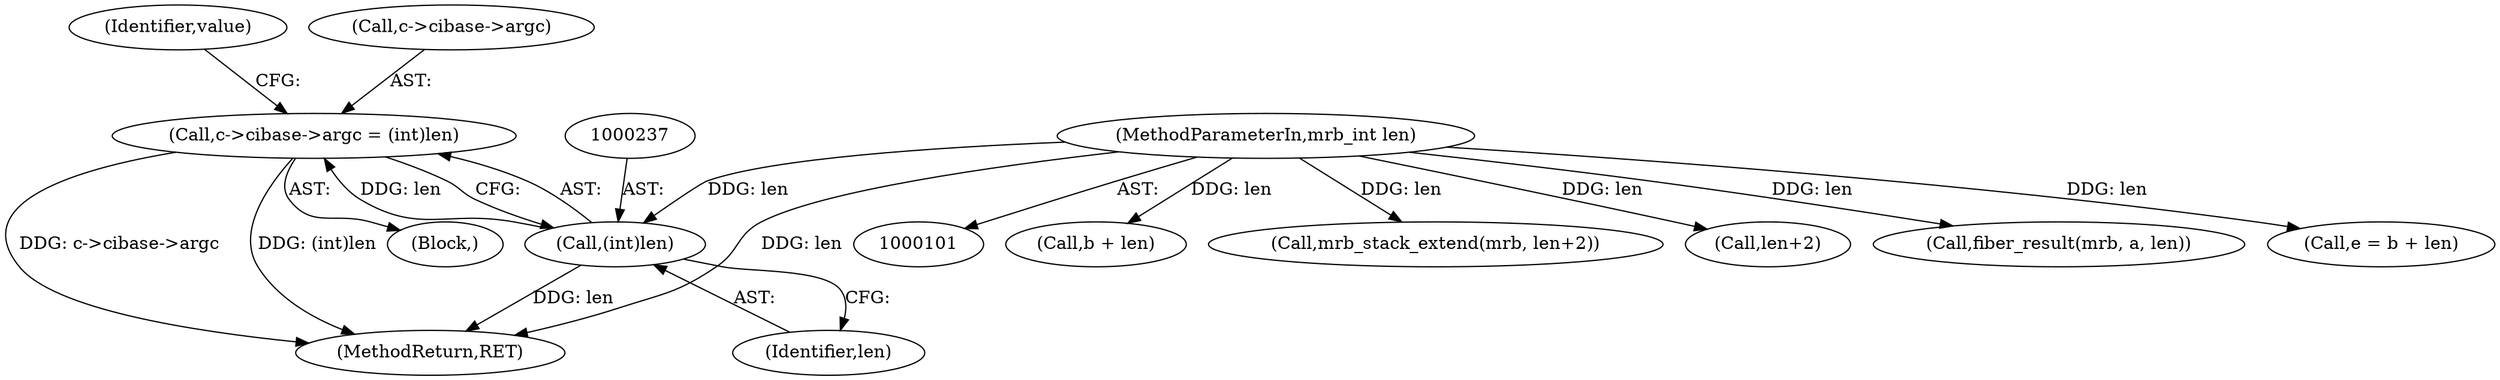 digraph "0_mruby_778500563a9f7ceba996937dc886bd8cde29b42b@pointer" {
"1000230" [label="(Call,c->cibase->argc = (int)len)"];
"1000236" [label="(Call,(int)len)"];
"1000104" [label="(MethodParameterIn,mrb_int len)"];
"1000215" [label="(Call,b + len)"];
"1000201" [label="(Call,mrb_stack_extend(mrb, len+2))"];
"1000301" [label="(MethodReturn,RET)"];
"1000203" [label="(Call,len+2)"];
"1000261" [label="(Call,fiber_result(mrb, a, len))"];
"1000240" [label="(Identifier,value)"];
"1000236" [label="(Call,(int)len)"];
"1000238" [label="(Identifier,len)"];
"1000213" [label="(Call,e = b + len)"];
"1000231" [label="(Call,c->cibase->argc)"];
"1000198" [label="(Block,)"];
"1000104" [label="(MethodParameterIn,mrb_int len)"];
"1000230" [label="(Call,c->cibase->argc = (int)len)"];
"1000230" -> "1000198"  [label="AST: "];
"1000230" -> "1000236"  [label="CFG: "];
"1000231" -> "1000230"  [label="AST: "];
"1000236" -> "1000230"  [label="AST: "];
"1000240" -> "1000230"  [label="CFG: "];
"1000230" -> "1000301"  [label="DDG: c->cibase->argc"];
"1000230" -> "1000301"  [label="DDG: (int)len"];
"1000236" -> "1000230"  [label="DDG: len"];
"1000236" -> "1000238"  [label="CFG: "];
"1000237" -> "1000236"  [label="AST: "];
"1000238" -> "1000236"  [label="AST: "];
"1000236" -> "1000301"  [label="DDG: len"];
"1000104" -> "1000236"  [label="DDG: len"];
"1000104" -> "1000101"  [label="AST: "];
"1000104" -> "1000301"  [label="DDG: len"];
"1000104" -> "1000201"  [label="DDG: len"];
"1000104" -> "1000203"  [label="DDG: len"];
"1000104" -> "1000213"  [label="DDG: len"];
"1000104" -> "1000215"  [label="DDG: len"];
"1000104" -> "1000261"  [label="DDG: len"];
}
